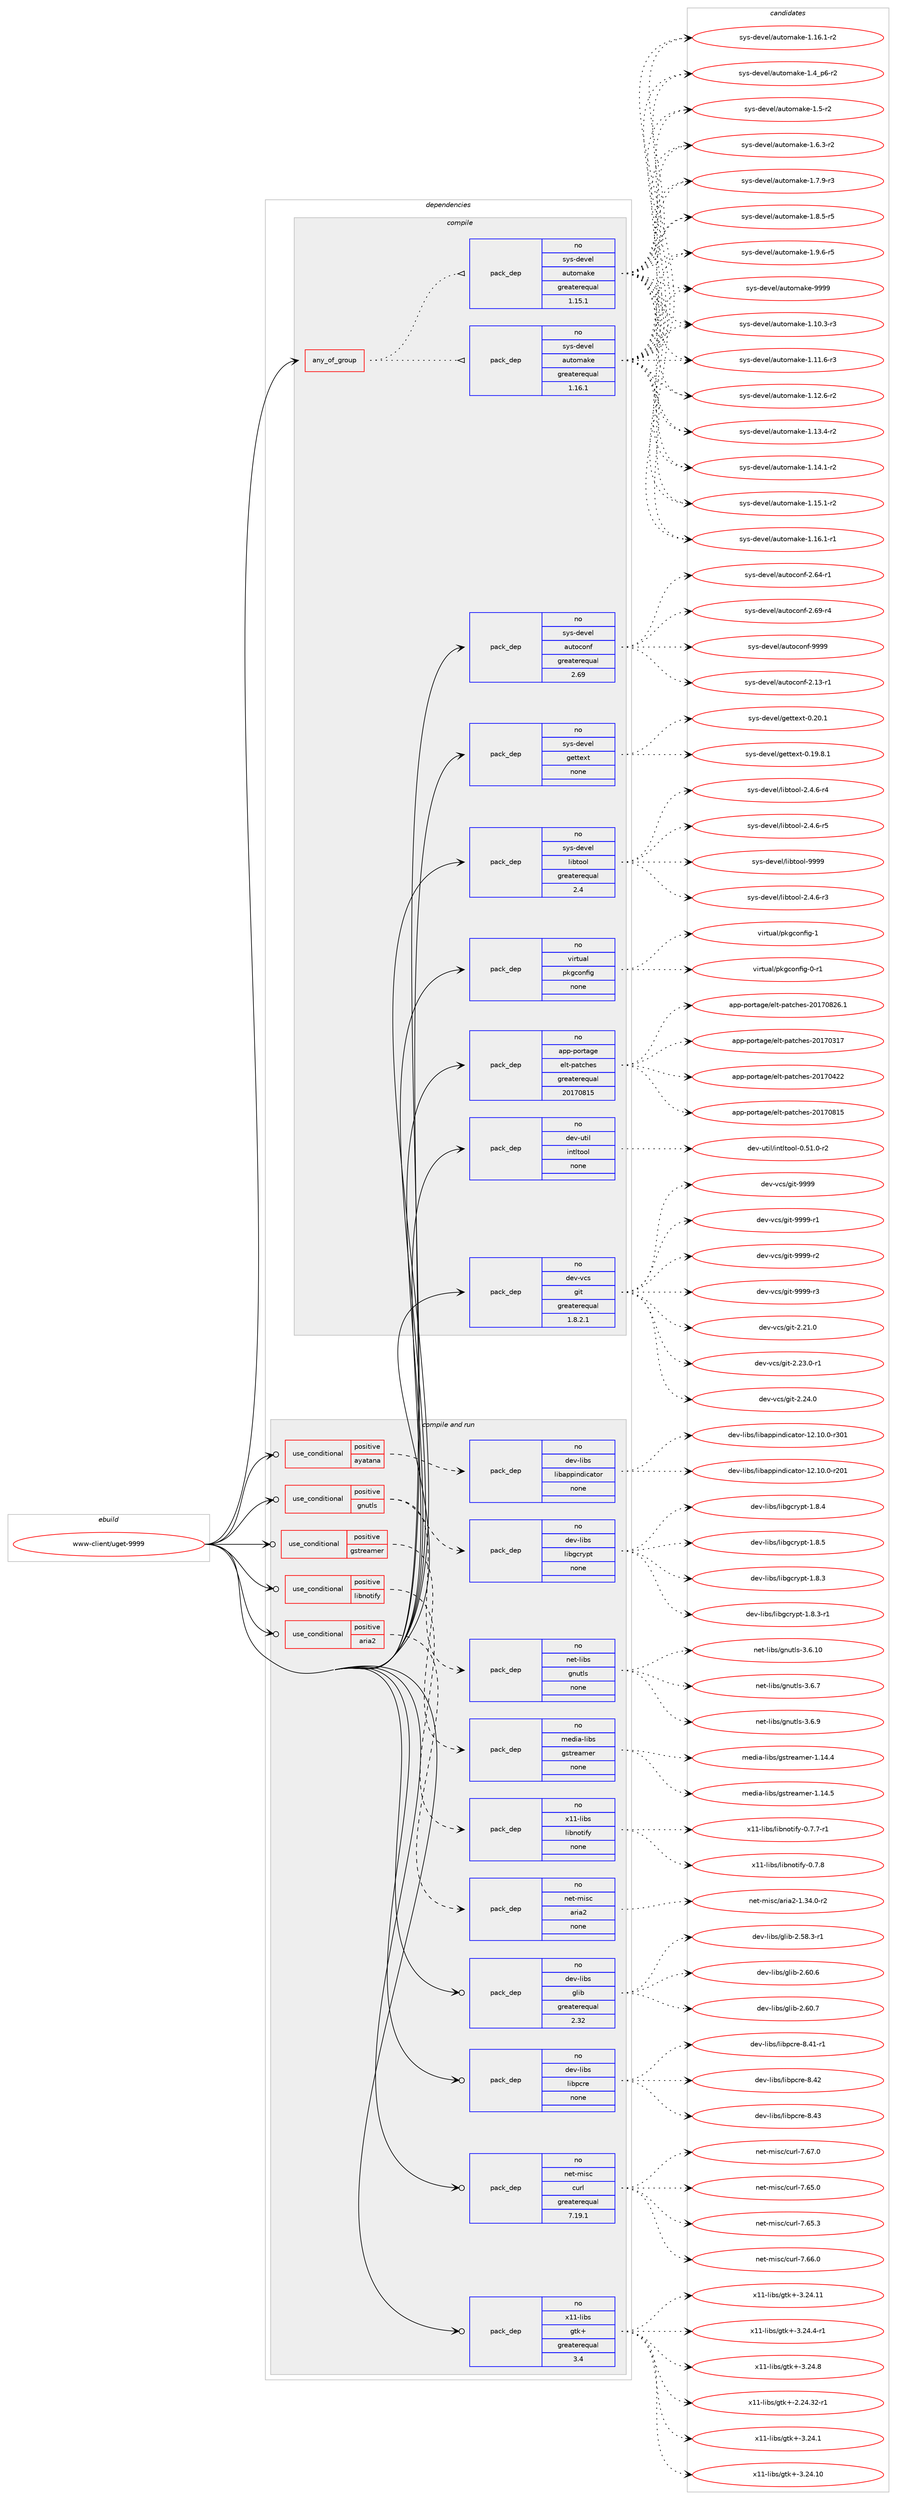 digraph prolog {

# *************
# Graph options
# *************

newrank=true;
concentrate=true;
compound=true;
graph [rankdir=LR,fontname=Helvetica,fontsize=10,ranksep=1.5];#, ranksep=2.5, nodesep=0.2];
edge  [arrowhead=vee];
node  [fontname=Helvetica,fontsize=10];

# **********
# The ebuild
# **********

subgraph cluster_leftcol {
color=gray;
rank=same;
label=<<i>ebuild</i>>;
id [label="www-client/uget-9999", color=red, width=4, href="../www-client/uget-9999.svg"];
}

# ****************
# The dependencies
# ****************

subgraph cluster_midcol {
color=gray;
label=<<i>dependencies</i>>;
subgraph cluster_compile {
fillcolor="#eeeeee";
style=filled;
label=<<i>compile</i>>;
subgraph any15789 {
dependency908771 [label=<<TABLE BORDER="0" CELLBORDER="1" CELLSPACING="0" CELLPADDING="4"><TR><TD CELLPADDING="10">any_of_group</TD></TR></TABLE>>, shape=none, color=red];subgraph pack674642 {
dependency908772 [label=<<TABLE BORDER="0" CELLBORDER="1" CELLSPACING="0" CELLPADDING="4" WIDTH="220"><TR><TD ROWSPAN="6" CELLPADDING="30">pack_dep</TD></TR><TR><TD WIDTH="110">no</TD></TR><TR><TD>sys-devel</TD></TR><TR><TD>automake</TD></TR><TR><TD>greaterequal</TD></TR><TR><TD>1.16.1</TD></TR></TABLE>>, shape=none, color=blue];
}
dependency908771:e -> dependency908772:w [weight=20,style="dotted",arrowhead="oinv"];
subgraph pack674643 {
dependency908773 [label=<<TABLE BORDER="0" CELLBORDER="1" CELLSPACING="0" CELLPADDING="4" WIDTH="220"><TR><TD ROWSPAN="6" CELLPADDING="30">pack_dep</TD></TR><TR><TD WIDTH="110">no</TD></TR><TR><TD>sys-devel</TD></TR><TR><TD>automake</TD></TR><TR><TD>greaterequal</TD></TR><TR><TD>1.15.1</TD></TR></TABLE>>, shape=none, color=blue];
}
dependency908771:e -> dependency908773:w [weight=20,style="dotted",arrowhead="oinv"];
}
id:e -> dependency908771:w [weight=20,style="solid",arrowhead="vee"];
subgraph pack674644 {
dependency908774 [label=<<TABLE BORDER="0" CELLBORDER="1" CELLSPACING="0" CELLPADDING="4" WIDTH="220"><TR><TD ROWSPAN="6" CELLPADDING="30">pack_dep</TD></TR><TR><TD WIDTH="110">no</TD></TR><TR><TD>app-portage</TD></TR><TR><TD>elt-patches</TD></TR><TR><TD>greaterequal</TD></TR><TR><TD>20170815</TD></TR></TABLE>>, shape=none, color=blue];
}
id:e -> dependency908774:w [weight=20,style="solid",arrowhead="vee"];
subgraph pack674645 {
dependency908775 [label=<<TABLE BORDER="0" CELLBORDER="1" CELLSPACING="0" CELLPADDING="4" WIDTH="220"><TR><TD ROWSPAN="6" CELLPADDING="30">pack_dep</TD></TR><TR><TD WIDTH="110">no</TD></TR><TR><TD>dev-util</TD></TR><TR><TD>intltool</TD></TR><TR><TD>none</TD></TR><TR><TD></TD></TR></TABLE>>, shape=none, color=blue];
}
id:e -> dependency908775:w [weight=20,style="solid",arrowhead="vee"];
subgraph pack674646 {
dependency908776 [label=<<TABLE BORDER="0" CELLBORDER="1" CELLSPACING="0" CELLPADDING="4" WIDTH="220"><TR><TD ROWSPAN="6" CELLPADDING="30">pack_dep</TD></TR><TR><TD WIDTH="110">no</TD></TR><TR><TD>dev-vcs</TD></TR><TR><TD>git</TD></TR><TR><TD>greaterequal</TD></TR><TR><TD>1.8.2.1</TD></TR></TABLE>>, shape=none, color=blue];
}
id:e -> dependency908776:w [weight=20,style="solid",arrowhead="vee"];
subgraph pack674647 {
dependency908777 [label=<<TABLE BORDER="0" CELLBORDER="1" CELLSPACING="0" CELLPADDING="4" WIDTH="220"><TR><TD ROWSPAN="6" CELLPADDING="30">pack_dep</TD></TR><TR><TD WIDTH="110">no</TD></TR><TR><TD>sys-devel</TD></TR><TR><TD>autoconf</TD></TR><TR><TD>greaterequal</TD></TR><TR><TD>2.69</TD></TR></TABLE>>, shape=none, color=blue];
}
id:e -> dependency908777:w [weight=20,style="solid",arrowhead="vee"];
subgraph pack674648 {
dependency908778 [label=<<TABLE BORDER="0" CELLBORDER="1" CELLSPACING="0" CELLPADDING="4" WIDTH="220"><TR><TD ROWSPAN="6" CELLPADDING="30">pack_dep</TD></TR><TR><TD WIDTH="110">no</TD></TR><TR><TD>sys-devel</TD></TR><TR><TD>gettext</TD></TR><TR><TD>none</TD></TR><TR><TD></TD></TR></TABLE>>, shape=none, color=blue];
}
id:e -> dependency908778:w [weight=20,style="solid",arrowhead="vee"];
subgraph pack674649 {
dependency908779 [label=<<TABLE BORDER="0" CELLBORDER="1" CELLSPACING="0" CELLPADDING="4" WIDTH="220"><TR><TD ROWSPAN="6" CELLPADDING="30">pack_dep</TD></TR><TR><TD WIDTH="110">no</TD></TR><TR><TD>sys-devel</TD></TR><TR><TD>libtool</TD></TR><TR><TD>greaterequal</TD></TR><TR><TD>2.4</TD></TR></TABLE>>, shape=none, color=blue];
}
id:e -> dependency908779:w [weight=20,style="solid",arrowhead="vee"];
subgraph pack674650 {
dependency908780 [label=<<TABLE BORDER="0" CELLBORDER="1" CELLSPACING="0" CELLPADDING="4" WIDTH="220"><TR><TD ROWSPAN="6" CELLPADDING="30">pack_dep</TD></TR><TR><TD WIDTH="110">no</TD></TR><TR><TD>virtual</TD></TR><TR><TD>pkgconfig</TD></TR><TR><TD>none</TD></TR><TR><TD></TD></TR></TABLE>>, shape=none, color=blue];
}
id:e -> dependency908780:w [weight=20,style="solid",arrowhead="vee"];
}
subgraph cluster_compileandrun {
fillcolor="#eeeeee";
style=filled;
label=<<i>compile and run</i>>;
subgraph cond217761 {
dependency908781 [label=<<TABLE BORDER="0" CELLBORDER="1" CELLSPACING="0" CELLPADDING="4"><TR><TD ROWSPAN="3" CELLPADDING="10">use_conditional</TD></TR><TR><TD>positive</TD></TR><TR><TD>aria2</TD></TR></TABLE>>, shape=none, color=red];
subgraph pack674651 {
dependency908782 [label=<<TABLE BORDER="0" CELLBORDER="1" CELLSPACING="0" CELLPADDING="4" WIDTH="220"><TR><TD ROWSPAN="6" CELLPADDING="30">pack_dep</TD></TR><TR><TD WIDTH="110">no</TD></TR><TR><TD>net-misc</TD></TR><TR><TD>aria2</TD></TR><TR><TD>none</TD></TR><TR><TD></TD></TR></TABLE>>, shape=none, color=blue];
}
dependency908781:e -> dependency908782:w [weight=20,style="dashed",arrowhead="vee"];
}
id:e -> dependency908781:w [weight=20,style="solid",arrowhead="odotvee"];
subgraph cond217762 {
dependency908783 [label=<<TABLE BORDER="0" CELLBORDER="1" CELLSPACING="0" CELLPADDING="4"><TR><TD ROWSPAN="3" CELLPADDING="10">use_conditional</TD></TR><TR><TD>positive</TD></TR><TR><TD>ayatana</TD></TR></TABLE>>, shape=none, color=red];
subgraph pack674652 {
dependency908784 [label=<<TABLE BORDER="0" CELLBORDER="1" CELLSPACING="0" CELLPADDING="4" WIDTH="220"><TR><TD ROWSPAN="6" CELLPADDING="30">pack_dep</TD></TR><TR><TD WIDTH="110">no</TD></TR><TR><TD>dev-libs</TD></TR><TR><TD>libappindicator</TD></TR><TR><TD>none</TD></TR><TR><TD></TD></TR></TABLE>>, shape=none, color=blue];
}
dependency908783:e -> dependency908784:w [weight=20,style="dashed",arrowhead="vee"];
}
id:e -> dependency908783:w [weight=20,style="solid",arrowhead="odotvee"];
subgraph cond217763 {
dependency908785 [label=<<TABLE BORDER="0" CELLBORDER="1" CELLSPACING="0" CELLPADDING="4"><TR><TD ROWSPAN="3" CELLPADDING="10">use_conditional</TD></TR><TR><TD>positive</TD></TR><TR><TD>gnutls</TD></TR></TABLE>>, shape=none, color=red];
subgraph pack674653 {
dependency908786 [label=<<TABLE BORDER="0" CELLBORDER="1" CELLSPACING="0" CELLPADDING="4" WIDTH="220"><TR><TD ROWSPAN="6" CELLPADDING="30">pack_dep</TD></TR><TR><TD WIDTH="110">no</TD></TR><TR><TD>net-libs</TD></TR><TR><TD>gnutls</TD></TR><TR><TD>none</TD></TR><TR><TD></TD></TR></TABLE>>, shape=none, color=blue];
}
dependency908785:e -> dependency908786:w [weight=20,style="dashed",arrowhead="vee"];
subgraph pack674654 {
dependency908787 [label=<<TABLE BORDER="0" CELLBORDER="1" CELLSPACING="0" CELLPADDING="4" WIDTH="220"><TR><TD ROWSPAN="6" CELLPADDING="30">pack_dep</TD></TR><TR><TD WIDTH="110">no</TD></TR><TR><TD>dev-libs</TD></TR><TR><TD>libgcrypt</TD></TR><TR><TD>none</TD></TR><TR><TD></TD></TR></TABLE>>, shape=none, color=blue];
}
dependency908785:e -> dependency908787:w [weight=20,style="dashed",arrowhead="vee"];
}
id:e -> dependency908785:w [weight=20,style="solid",arrowhead="odotvee"];
subgraph cond217764 {
dependency908788 [label=<<TABLE BORDER="0" CELLBORDER="1" CELLSPACING="0" CELLPADDING="4"><TR><TD ROWSPAN="3" CELLPADDING="10">use_conditional</TD></TR><TR><TD>positive</TD></TR><TR><TD>gstreamer</TD></TR></TABLE>>, shape=none, color=red];
subgraph pack674655 {
dependency908789 [label=<<TABLE BORDER="0" CELLBORDER="1" CELLSPACING="0" CELLPADDING="4" WIDTH="220"><TR><TD ROWSPAN="6" CELLPADDING="30">pack_dep</TD></TR><TR><TD WIDTH="110">no</TD></TR><TR><TD>media-libs</TD></TR><TR><TD>gstreamer</TD></TR><TR><TD>none</TD></TR><TR><TD></TD></TR></TABLE>>, shape=none, color=blue];
}
dependency908788:e -> dependency908789:w [weight=20,style="dashed",arrowhead="vee"];
}
id:e -> dependency908788:w [weight=20,style="solid",arrowhead="odotvee"];
subgraph cond217765 {
dependency908790 [label=<<TABLE BORDER="0" CELLBORDER="1" CELLSPACING="0" CELLPADDING="4"><TR><TD ROWSPAN="3" CELLPADDING="10">use_conditional</TD></TR><TR><TD>positive</TD></TR><TR><TD>libnotify</TD></TR></TABLE>>, shape=none, color=red];
subgraph pack674656 {
dependency908791 [label=<<TABLE BORDER="0" CELLBORDER="1" CELLSPACING="0" CELLPADDING="4" WIDTH="220"><TR><TD ROWSPAN="6" CELLPADDING="30">pack_dep</TD></TR><TR><TD WIDTH="110">no</TD></TR><TR><TD>x11-libs</TD></TR><TR><TD>libnotify</TD></TR><TR><TD>none</TD></TR><TR><TD></TD></TR></TABLE>>, shape=none, color=blue];
}
dependency908790:e -> dependency908791:w [weight=20,style="dashed",arrowhead="vee"];
}
id:e -> dependency908790:w [weight=20,style="solid",arrowhead="odotvee"];
subgraph pack674657 {
dependency908792 [label=<<TABLE BORDER="0" CELLBORDER="1" CELLSPACING="0" CELLPADDING="4" WIDTH="220"><TR><TD ROWSPAN="6" CELLPADDING="30">pack_dep</TD></TR><TR><TD WIDTH="110">no</TD></TR><TR><TD>dev-libs</TD></TR><TR><TD>glib</TD></TR><TR><TD>greaterequal</TD></TR><TR><TD>2.32</TD></TR></TABLE>>, shape=none, color=blue];
}
id:e -> dependency908792:w [weight=20,style="solid",arrowhead="odotvee"];
subgraph pack674658 {
dependency908793 [label=<<TABLE BORDER="0" CELLBORDER="1" CELLSPACING="0" CELLPADDING="4" WIDTH="220"><TR><TD ROWSPAN="6" CELLPADDING="30">pack_dep</TD></TR><TR><TD WIDTH="110">no</TD></TR><TR><TD>dev-libs</TD></TR><TR><TD>libpcre</TD></TR><TR><TD>none</TD></TR><TR><TD></TD></TR></TABLE>>, shape=none, color=blue];
}
id:e -> dependency908793:w [weight=20,style="solid",arrowhead="odotvee"];
subgraph pack674659 {
dependency908794 [label=<<TABLE BORDER="0" CELLBORDER="1" CELLSPACING="0" CELLPADDING="4" WIDTH="220"><TR><TD ROWSPAN="6" CELLPADDING="30">pack_dep</TD></TR><TR><TD WIDTH="110">no</TD></TR><TR><TD>net-misc</TD></TR><TR><TD>curl</TD></TR><TR><TD>greaterequal</TD></TR><TR><TD>7.19.1</TD></TR></TABLE>>, shape=none, color=blue];
}
id:e -> dependency908794:w [weight=20,style="solid",arrowhead="odotvee"];
subgraph pack674660 {
dependency908795 [label=<<TABLE BORDER="0" CELLBORDER="1" CELLSPACING="0" CELLPADDING="4" WIDTH="220"><TR><TD ROWSPAN="6" CELLPADDING="30">pack_dep</TD></TR><TR><TD WIDTH="110">no</TD></TR><TR><TD>x11-libs</TD></TR><TR><TD>gtk+</TD></TR><TR><TD>greaterequal</TD></TR><TR><TD>3.4</TD></TR></TABLE>>, shape=none, color=blue];
}
id:e -> dependency908795:w [weight=20,style="solid",arrowhead="odotvee"];
}
subgraph cluster_run {
fillcolor="#eeeeee";
style=filled;
label=<<i>run</i>>;
}
}

# **************
# The candidates
# **************

subgraph cluster_choices {
rank=same;
color=gray;
label=<<i>candidates</i>>;

subgraph choice674642 {
color=black;
nodesep=1;
choice11512111545100101118101108479711711611110997107101454946494846514511451 [label="sys-devel/automake-1.10.3-r3", color=red, width=4,href="../sys-devel/automake-1.10.3-r3.svg"];
choice11512111545100101118101108479711711611110997107101454946494946544511451 [label="sys-devel/automake-1.11.6-r3", color=red, width=4,href="../sys-devel/automake-1.11.6-r3.svg"];
choice11512111545100101118101108479711711611110997107101454946495046544511450 [label="sys-devel/automake-1.12.6-r2", color=red, width=4,href="../sys-devel/automake-1.12.6-r2.svg"];
choice11512111545100101118101108479711711611110997107101454946495146524511450 [label="sys-devel/automake-1.13.4-r2", color=red, width=4,href="../sys-devel/automake-1.13.4-r2.svg"];
choice11512111545100101118101108479711711611110997107101454946495246494511450 [label="sys-devel/automake-1.14.1-r2", color=red, width=4,href="../sys-devel/automake-1.14.1-r2.svg"];
choice11512111545100101118101108479711711611110997107101454946495346494511450 [label="sys-devel/automake-1.15.1-r2", color=red, width=4,href="../sys-devel/automake-1.15.1-r2.svg"];
choice11512111545100101118101108479711711611110997107101454946495446494511449 [label="sys-devel/automake-1.16.1-r1", color=red, width=4,href="../sys-devel/automake-1.16.1-r1.svg"];
choice11512111545100101118101108479711711611110997107101454946495446494511450 [label="sys-devel/automake-1.16.1-r2", color=red, width=4,href="../sys-devel/automake-1.16.1-r2.svg"];
choice115121115451001011181011084797117116111109971071014549465295112544511450 [label="sys-devel/automake-1.4_p6-r2", color=red, width=4,href="../sys-devel/automake-1.4_p6-r2.svg"];
choice11512111545100101118101108479711711611110997107101454946534511450 [label="sys-devel/automake-1.5-r2", color=red, width=4,href="../sys-devel/automake-1.5-r2.svg"];
choice115121115451001011181011084797117116111109971071014549465446514511450 [label="sys-devel/automake-1.6.3-r2", color=red, width=4,href="../sys-devel/automake-1.6.3-r2.svg"];
choice115121115451001011181011084797117116111109971071014549465546574511451 [label="sys-devel/automake-1.7.9-r3", color=red, width=4,href="../sys-devel/automake-1.7.9-r3.svg"];
choice115121115451001011181011084797117116111109971071014549465646534511453 [label="sys-devel/automake-1.8.5-r5", color=red, width=4,href="../sys-devel/automake-1.8.5-r5.svg"];
choice115121115451001011181011084797117116111109971071014549465746544511453 [label="sys-devel/automake-1.9.6-r5", color=red, width=4,href="../sys-devel/automake-1.9.6-r5.svg"];
choice115121115451001011181011084797117116111109971071014557575757 [label="sys-devel/automake-9999", color=red, width=4,href="../sys-devel/automake-9999.svg"];
dependency908772:e -> choice11512111545100101118101108479711711611110997107101454946494846514511451:w [style=dotted,weight="100"];
dependency908772:e -> choice11512111545100101118101108479711711611110997107101454946494946544511451:w [style=dotted,weight="100"];
dependency908772:e -> choice11512111545100101118101108479711711611110997107101454946495046544511450:w [style=dotted,weight="100"];
dependency908772:e -> choice11512111545100101118101108479711711611110997107101454946495146524511450:w [style=dotted,weight="100"];
dependency908772:e -> choice11512111545100101118101108479711711611110997107101454946495246494511450:w [style=dotted,weight="100"];
dependency908772:e -> choice11512111545100101118101108479711711611110997107101454946495346494511450:w [style=dotted,weight="100"];
dependency908772:e -> choice11512111545100101118101108479711711611110997107101454946495446494511449:w [style=dotted,weight="100"];
dependency908772:e -> choice11512111545100101118101108479711711611110997107101454946495446494511450:w [style=dotted,weight="100"];
dependency908772:e -> choice115121115451001011181011084797117116111109971071014549465295112544511450:w [style=dotted,weight="100"];
dependency908772:e -> choice11512111545100101118101108479711711611110997107101454946534511450:w [style=dotted,weight="100"];
dependency908772:e -> choice115121115451001011181011084797117116111109971071014549465446514511450:w [style=dotted,weight="100"];
dependency908772:e -> choice115121115451001011181011084797117116111109971071014549465546574511451:w [style=dotted,weight="100"];
dependency908772:e -> choice115121115451001011181011084797117116111109971071014549465646534511453:w [style=dotted,weight="100"];
dependency908772:e -> choice115121115451001011181011084797117116111109971071014549465746544511453:w [style=dotted,weight="100"];
dependency908772:e -> choice115121115451001011181011084797117116111109971071014557575757:w [style=dotted,weight="100"];
}
subgraph choice674643 {
color=black;
nodesep=1;
choice11512111545100101118101108479711711611110997107101454946494846514511451 [label="sys-devel/automake-1.10.3-r3", color=red, width=4,href="../sys-devel/automake-1.10.3-r3.svg"];
choice11512111545100101118101108479711711611110997107101454946494946544511451 [label="sys-devel/automake-1.11.6-r3", color=red, width=4,href="../sys-devel/automake-1.11.6-r3.svg"];
choice11512111545100101118101108479711711611110997107101454946495046544511450 [label="sys-devel/automake-1.12.6-r2", color=red, width=4,href="../sys-devel/automake-1.12.6-r2.svg"];
choice11512111545100101118101108479711711611110997107101454946495146524511450 [label="sys-devel/automake-1.13.4-r2", color=red, width=4,href="../sys-devel/automake-1.13.4-r2.svg"];
choice11512111545100101118101108479711711611110997107101454946495246494511450 [label="sys-devel/automake-1.14.1-r2", color=red, width=4,href="../sys-devel/automake-1.14.1-r2.svg"];
choice11512111545100101118101108479711711611110997107101454946495346494511450 [label="sys-devel/automake-1.15.1-r2", color=red, width=4,href="../sys-devel/automake-1.15.1-r2.svg"];
choice11512111545100101118101108479711711611110997107101454946495446494511449 [label="sys-devel/automake-1.16.1-r1", color=red, width=4,href="../sys-devel/automake-1.16.1-r1.svg"];
choice11512111545100101118101108479711711611110997107101454946495446494511450 [label="sys-devel/automake-1.16.1-r2", color=red, width=4,href="../sys-devel/automake-1.16.1-r2.svg"];
choice115121115451001011181011084797117116111109971071014549465295112544511450 [label="sys-devel/automake-1.4_p6-r2", color=red, width=4,href="../sys-devel/automake-1.4_p6-r2.svg"];
choice11512111545100101118101108479711711611110997107101454946534511450 [label="sys-devel/automake-1.5-r2", color=red, width=4,href="../sys-devel/automake-1.5-r2.svg"];
choice115121115451001011181011084797117116111109971071014549465446514511450 [label="sys-devel/automake-1.6.3-r2", color=red, width=4,href="../sys-devel/automake-1.6.3-r2.svg"];
choice115121115451001011181011084797117116111109971071014549465546574511451 [label="sys-devel/automake-1.7.9-r3", color=red, width=4,href="../sys-devel/automake-1.7.9-r3.svg"];
choice115121115451001011181011084797117116111109971071014549465646534511453 [label="sys-devel/automake-1.8.5-r5", color=red, width=4,href="../sys-devel/automake-1.8.5-r5.svg"];
choice115121115451001011181011084797117116111109971071014549465746544511453 [label="sys-devel/automake-1.9.6-r5", color=red, width=4,href="../sys-devel/automake-1.9.6-r5.svg"];
choice115121115451001011181011084797117116111109971071014557575757 [label="sys-devel/automake-9999", color=red, width=4,href="../sys-devel/automake-9999.svg"];
dependency908773:e -> choice11512111545100101118101108479711711611110997107101454946494846514511451:w [style=dotted,weight="100"];
dependency908773:e -> choice11512111545100101118101108479711711611110997107101454946494946544511451:w [style=dotted,weight="100"];
dependency908773:e -> choice11512111545100101118101108479711711611110997107101454946495046544511450:w [style=dotted,weight="100"];
dependency908773:e -> choice11512111545100101118101108479711711611110997107101454946495146524511450:w [style=dotted,weight="100"];
dependency908773:e -> choice11512111545100101118101108479711711611110997107101454946495246494511450:w [style=dotted,weight="100"];
dependency908773:e -> choice11512111545100101118101108479711711611110997107101454946495346494511450:w [style=dotted,weight="100"];
dependency908773:e -> choice11512111545100101118101108479711711611110997107101454946495446494511449:w [style=dotted,weight="100"];
dependency908773:e -> choice11512111545100101118101108479711711611110997107101454946495446494511450:w [style=dotted,weight="100"];
dependency908773:e -> choice115121115451001011181011084797117116111109971071014549465295112544511450:w [style=dotted,weight="100"];
dependency908773:e -> choice11512111545100101118101108479711711611110997107101454946534511450:w [style=dotted,weight="100"];
dependency908773:e -> choice115121115451001011181011084797117116111109971071014549465446514511450:w [style=dotted,weight="100"];
dependency908773:e -> choice115121115451001011181011084797117116111109971071014549465546574511451:w [style=dotted,weight="100"];
dependency908773:e -> choice115121115451001011181011084797117116111109971071014549465646534511453:w [style=dotted,weight="100"];
dependency908773:e -> choice115121115451001011181011084797117116111109971071014549465746544511453:w [style=dotted,weight="100"];
dependency908773:e -> choice115121115451001011181011084797117116111109971071014557575757:w [style=dotted,weight="100"];
}
subgraph choice674644 {
color=black;
nodesep=1;
choice97112112451121111141169710310147101108116451129711699104101115455048495548514955 [label="app-portage/elt-patches-20170317", color=red, width=4,href="../app-portage/elt-patches-20170317.svg"];
choice97112112451121111141169710310147101108116451129711699104101115455048495548525050 [label="app-portage/elt-patches-20170422", color=red, width=4,href="../app-portage/elt-patches-20170422.svg"];
choice97112112451121111141169710310147101108116451129711699104101115455048495548564953 [label="app-portage/elt-patches-20170815", color=red, width=4,href="../app-portage/elt-patches-20170815.svg"];
choice971121124511211111411697103101471011081164511297116991041011154550484955485650544649 [label="app-portage/elt-patches-20170826.1", color=red, width=4,href="../app-portage/elt-patches-20170826.1.svg"];
dependency908774:e -> choice97112112451121111141169710310147101108116451129711699104101115455048495548514955:w [style=dotted,weight="100"];
dependency908774:e -> choice97112112451121111141169710310147101108116451129711699104101115455048495548525050:w [style=dotted,weight="100"];
dependency908774:e -> choice97112112451121111141169710310147101108116451129711699104101115455048495548564953:w [style=dotted,weight="100"];
dependency908774:e -> choice971121124511211111411697103101471011081164511297116991041011154550484955485650544649:w [style=dotted,weight="100"];
}
subgraph choice674645 {
color=black;
nodesep=1;
choice1001011184511711610510847105110116108116111111108454846534946484511450 [label="dev-util/intltool-0.51.0-r2", color=red, width=4,href="../dev-util/intltool-0.51.0-r2.svg"];
dependency908775:e -> choice1001011184511711610510847105110116108116111111108454846534946484511450:w [style=dotted,weight="100"];
}
subgraph choice674646 {
color=black;
nodesep=1;
choice10010111845118991154710310511645504650494648 [label="dev-vcs/git-2.21.0", color=red, width=4,href="../dev-vcs/git-2.21.0.svg"];
choice100101118451189911547103105116455046505146484511449 [label="dev-vcs/git-2.23.0-r1", color=red, width=4,href="../dev-vcs/git-2.23.0-r1.svg"];
choice10010111845118991154710310511645504650524648 [label="dev-vcs/git-2.24.0", color=red, width=4,href="../dev-vcs/git-2.24.0.svg"];
choice1001011184511899115471031051164557575757 [label="dev-vcs/git-9999", color=red, width=4,href="../dev-vcs/git-9999.svg"];
choice10010111845118991154710310511645575757574511449 [label="dev-vcs/git-9999-r1", color=red, width=4,href="../dev-vcs/git-9999-r1.svg"];
choice10010111845118991154710310511645575757574511450 [label="dev-vcs/git-9999-r2", color=red, width=4,href="../dev-vcs/git-9999-r2.svg"];
choice10010111845118991154710310511645575757574511451 [label="dev-vcs/git-9999-r3", color=red, width=4,href="../dev-vcs/git-9999-r3.svg"];
dependency908776:e -> choice10010111845118991154710310511645504650494648:w [style=dotted,weight="100"];
dependency908776:e -> choice100101118451189911547103105116455046505146484511449:w [style=dotted,weight="100"];
dependency908776:e -> choice10010111845118991154710310511645504650524648:w [style=dotted,weight="100"];
dependency908776:e -> choice1001011184511899115471031051164557575757:w [style=dotted,weight="100"];
dependency908776:e -> choice10010111845118991154710310511645575757574511449:w [style=dotted,weight="100"];
dependency908776:e -> choice10010111845118991154710310511645575757574511450:w [style=dotted,weight="100"];
dependency908776:e -> choice10010111845118991154710310511645575757574511451:w [style=dotted,weight="100"];
}
subgraph choice674647 {
color=black;
nodesep=1;
choice1151211154510010111810110847971171161119911111010245504649514511449 [label="sys-devel/autoconf-2.13-r1", color=red, width=4,href="../sys-devel/autoconf-2.13-r1.svg"];
choice1151211154510010111810110847971171161119911111010245504654524511449 [label="sys-devel/autoconf-2.64-r1", color=red, width=4,href="../sys-devel/autoconf-2.64-r1.svg"];
choice1151211154510010111810110847971171161119911111010245504654574511452 [label="sys-devel/autoconf-2.69-r4", color=red, width=4,href="../sys-devel/autoconf-2.69-r4.svg"];
choice115121115451001011181011084797117116111991111101024557575757 [label="sys-devel/autoconf-9999", color=red, width=4,href="../sys-devel/autoconf-9999.svg"];
dependency908777:e -> choice1151211154510010111810110847971171161119911111010245504649514511449:w [style=dotted,weight="100"];
dependency908777:e -> choice1151211154510010111810110847971171161119911111010245504654524511449:w [style=dotted,weight="100"];
dependency908777:e -> choice1151211154510010111810110847971171161119911111010245504654574511452:w [style=dotted,weight="100"];
dependency908777:e -> choice115121115451001011181011084797117116111991111101024557575757:w [style=dotted,weight="100"];
}
subgraph choice674648 {
color=black;
nodesep=1;
choice1151211154510010111810110847103101116116101120116454846495746564649 [label="sys-devel/gettext-0.19.8.1", color=red, width=4,href="../sys-devel/gettext-0.19.8.1.svg"];
choice115121115451001011181011084710310111611610112011645484650484649 [label="sys-devel/gettext-0.20.1", color=red, width=4,href="../sys-devel/gettext-0.20.1.svg"];
dependency908778:e -> choice1151211154510010111810110847103101116116101120116454846495746564649:w [style=dotted,weight="100"];
dependency908778:e -> choice115121115451001011181011084710310111611610112011645484650484649:w [style=dotted,weight="100"];
}
subgraph choice674649 {
color=black;
nodesep=1;
choice1151211154510010111810110847108105981161111111084550465246544511451 [label="sys-devel/libtool-2.4.6-r3", color=red, width=4,href="../sys-devel/libtool-2.4.6-r3.svg"];
choice1151211154510010111810110847108105981161111111084550465246544511452 [label="sys-devel/libtool-2.4.6-r4", color=red, width=4,href="../sys-devel/libtool-2.4.6-r4.svg"];
choice1151211154510010111810110847108105981161111111084550465246544511453 [label="sys-devel/libtool-2.4.6-r5", color=red, width=4,href="../sys-devel/libtool-2.4.6-r5.svg"];
choice1151211154510010111810110847108105981161111111084557575757 [label="sys-devel/libtool-9999", color=red, width=4,href="../sys-devel/libtool-9999.svg"];
dependency908779:e -> choice1151211154510010111810110847108105981161111111084550465246544511451:w [style=dotted,weight="100"];
dependency908779:e -> choice1151211154510010111810110847108105981161111111084550465246544511452:w [style=dotted,weight="100"];
dependency908779:e -> choice1151211154510010111810110847108105981161111111084550465246544511453:w [style=dotted,weight="100"];
dependency908779:e -> choice1151211154510010111810110847108105981161111111084557575757:w [style=dotted,weight="100"];
}
subgraph choice674650 {
color=black;
nodesep=1;
choice11810511411611797108471121071039911111010210510345484511449 [label="virtual/pkgconfig-0-r1", color=red, width=4,href="../virtual/pkgconfig-0-r1.svg"];
choice1181051141161179710847112107103991111101021051034549 [label="virtual/pkgconfig-1", color=red, width=4,href="../virtual/pkgconfig-1.svg"];
dependency908780:e -> choice11810511411611797108471121071039911111010210510345484511449:w [style=dotted,weight="100"];
dependency908780:e -> choice1181051141161179710847112107103991111101021051034549:w [style=dotted,weight="100"];
}
subgraph choice674651 {
color=black;
nodesep=1;
choice110101116451091051159947971141059750454946515246484511450 [label="net-misc/aria2-1.34.0-r2", color=red, width=4,href="../net-misc/aria2-1.34.0-r2.svg"];
dependency908782:e -> choice110101116451091051159947971141059750454946515246484511450:w [style=dotted,weight="100"];
}
subgraph choice674652 {
color=black;
nodesep=1;
choice10010111845108105981154710810598971121121051101001059997116111114454950464948464845114504849 [label="dev-libs/libappindicator-12.10.0-r201", color=red, width=4,href="../dev-libs/libappindicator-12.10.0-r201.svg"];
choice10010111845108105981154710810598971121121051101001059997116111114454950464948464845114514849 [label="dev-libs/libappindicator-12.10.0-r301", color=red, width=4,href="../dev-libs/libappindicator-12.10.0-r301.svg"];
dependency908784:e -> choice10010111845108105981154710810598971121121051101001059997116111114454950464948464845114504849:w [style=dotted,weight="100"];
dependency908784:e -> choice10010111845108105981154710810598971121121051101001059997116111114454950464948464845114514849:w [style=dotted,weight="100"];
}
subgraph choice674653 {
color=black;
nodesep=1;
choice11010111645108105981154710311011711610811545514654464948 [label="net-libs/gnutls-3.6.10", color=red, width=4,href="../net-libs/gnutls-3.6.10.svg"];
choice110101116451081059811547103110117116108115455146544655 [label="net-libs/gnutls-3.6.7", color=red, width=4,href="../net-libs/gnutls-3.6.7.svg"];
choice110101116451081059811547103110117116108115455146544657 [label="net-libs/gnutls-3.6.9", color=red, width=4,href="../net-libs/gnutls-3.6.9.svg"];
dependency908786:e -> choice11010111645108105981154710311011711610811545514654464948:w [style=dotted,weight="100"];
dependency908786:e -> choice110101116451081059811547103110117116108115455146544655:w [style=dotted,weight="100"];
dependency908786:e -> choice110101116451081059811547103110117116108115455146544657:w [style=dotted,weight="100"];
}
subgraph choice674654 {
color=black;
nodesep=1;
choice1001011184510810598115471081059810399114121112116454946564651 [label="dev-libs/libgcrypt-1.8.3", color=red, width=4,href="../dev-libs/libgcrypt-1.8.3.svg"];
choice10010111845108105981154710810598103991141211121164549465646514511449 [label="dev-libs/libgcrypt-1.8.3-r1", color=red, width=4,href="../dev-libs/libgcrypt-1.8.3-r1.svg"];
choice1001011184510810598115471081059810399114121112116454946564652 [label="dev-libs/libgcrypt-1.8.4", color=red, width=4,href="../dev-libs/libgcrypt-1.8.4.svg"];
choice1001011184510810598115471081059810399114121112116454946564653 [label="dev-libs/libgcrypt-1.8.5", color=red, width=4,href="../dev-libs/libgcrypt-1.8.5.svg"];
dependency908787:e -> choice1001011184510810598115471081059810399114121112116454946564651:w [style=dotted,weight="100"];
dependency908787:e -> choice10010111845108105981154710810598103991141211121164549465646514511449:w [style=dotted,weight="100"];
dependency908787:e -> choice1001011184510810598115471081059810399114121112116454946564652:w [style=dotted,weight="100"];
dependency908787:e -> choice1001011184510810598115471081059810399114121112116454946564653:w [style=dotted,weight="100"];
}
subgraph choice674655 {
color=black;
nodesep=1;
choice109101100105974510810598115471031151161141019710910111445494649524652 [label="media-libs/gstreamer-1.14.4", color=red, width=4,href="../media-libs/gstreamer-1.14.4.svg"];
choice109101100105974510810598115471031151161141019710910111445494649524653 [label="media-libs/gstreamer-1.14.5", color=red, width=4,href="../media-libs/gstreamer-1.14.5.svg"];
dependency908789:e -> choice109101100105974510810598115471031151161141019710910111445494649524652:w [style=dotted,weight="100"];
dependency908789:e -> choice109101100105974510810598115471031151161141019710910111445494649524653:w [style=dotted,weight="100"];
}
subgraph choice674656 {
color=black;
nodesep=1;
choice1204949451081059811547108105981101111161051021214548465546554511449 [label="x11-libs/libnotify-0.7.7-r1", color=red, width=4,href="../x11-libs/libnotify-0.7.7-r1.svg"];
choice120494945108105981154710810598110111116105102121454846554656 [label="x11-libs/libnotify-0.7.8", color=red, width=4,href="../x11-libs/libnotify-0.7.8.svg"];
dependency908791:e -> choice1204949451081059811547108105981101111161051021214548465546554511449:w [style=dotted,weight="100"];
dependency908791:e -> choice120494945108105981154710810598110111116105102121454846554656:w [style=dotted,weight="100"];
}
subgraph choice674657 {
color=black;
nodesep=1;
choice10010111845108105981154710310810598455046535646514511449 [label="dev-libs/glib-2.58.3-r1", color=red, width=4,href="../dev-libs/glib-2.58.3-r1.svg"];
choice1001011184510810598115471031081059845504654484654 [label="dev-libs/glib-2.60.6", color=red, width=4,href="../dev-libs/glib-2.60.6.svg"];
choice1001011184510810598115471031081059845504654484655 [label="dev-libs/glib-2.60.7", color=red, width=4,href="../dev-libs/glib-2.60.7.svg"];
dependency908792:e -> choice10010111845108105981154710310810598455046535646514511449:w [style=dotted,weight="100"];
dependency908792:e -> choice1001011184510810598115471031081059845504654484654:w [style=dotted,weight="100"];
dependency908792:e -> choice1001011184510810598115471031081059845504654484655:w [style=dotted,weight="100"];
}
subgraph choice674658 {
color=black;
nodesep=1;
choice100101118451081059811547108105981129911410145564652494511449 [label="dev-libs/libpcre-8.41-r1", color=red, width=4,href="../dev-libs/libpcre-8.41-r1.svg"];
choice10010111845108105981154710810598112991141014556465250 [label="dev-libs/libpcre-8.42", color=red, width=4,href="../dev-libs/libpcre-8.42.svg"];
choice10010111845108105981154710810598112991141014556465251 [label="dev-libs/libpcre-8.43", color=red, width=4,href="../dev-libs/libpcre-8.43.svg"];
dependency908793:e -> choice100101118451081059811547108105981129911410145564652494511449:w [style=dotted,weight="100"];
dependency908793:e -> choice10010111845108105981154710810598112991141014556465250:w [style=dotted,weight="100"];
dependency908793:e -> choice10010111845108105981154710810598112991141014556465251:w [style=dotted,weight="100"];
}
subgraph choice674659 {
color=black;
nodesep=1;
choice1101011164510910511599479911711410845554654534648 [label="net-misc/curl-7.65.0", color=red, width=4,href="../net-misc/curl-7.65.0.svg"];
choice1101011164510910511599479911711410845554654534651 [label="net-misc/curl-7.65.3", color=red, width=4,href="../net-misc/curl-7.65.3.svg"];
choice1101011164510910511599479911711410845554654544648 [label="net-misc/curl-7.66.0", color=red, width=4,href="../net-misc/curl-7.66.0.svg"];
choice1101011164510910511599479911711410845554654554648 [label="net-misc/curl-7.67.0", color=red, width=4,href="../net-misc/curl-7.67.0.svg"];
dependency908794:e -> choice1101011164510910511599479911711410845554654534648:w [style=dotted,weight="100"];
dependency908794:e -> choice1101011164510910511599479911711410845554654534651:w [style=dotted,weight="100"];
dependency908794:e -> choice1101011164510910511599479911711410845554654544648:w [style=dotted,weight="100"];
dependency908794:e -> choice1101011164510910511599479911711410845554654554648:w [style=dotted,weight="100"];
}
subgraph choice674660 {
color=black;
nodesep=1;
choice12049494510810598115471031161074345504650524651504511449 [label="x11-libs/gtk+-2.24.32-r1", color=red, width=4,href="../x11-libs/gtk+-2.24.32-r1.svg"];
choice12049494510810598115471031161074345514650524649 [label="x11-libs/gtk+-3.24.1", color=red, width=4,href="../x11-libs/gtk+-3.24.1.svg"];
choice1204949451081059811547103116107434551465052464948 [label="x11-libs/gtk+-3.24.10", color=red, width=4,href="../x11-libs/gtk+-3.24.10.svg"];
choice1204949451081059811547103116107434551465052464949 [label="x11-libs/gtk+-3.24.11", color=red, width=4,href="../x11-libs/gtk+-3.24.11.svg"];
choice120494945108105981154710311610743455146505246524511449 [label="x11-libs/gtk+-3.24.4-r1", color=red, width=4,href="../x11-libs/gtk+-3.24.4-r1.svg"];
choice12049494510810598115471031161074345514650524656 [label="x11-libs/gtk+-3.24.8", color=red, width=4,href="../x11-libs/gtk+-3.24.8.svg"];
dependency908795:e -> choice12049494510810598115471031161074345504650524651504511449:w [style=dotted,weight="100"];
dependency908795:e -> choice12049494510810598115471031161074345514650524649:w [style=dotted,weight="100"];
dependency908795:e -> choice1204949451081059811547103116107434551465052464948:w [style=dotted,weight="100"];
dependency908795:e -> choice1204949451081059811547103116107434551465052464949:w [style=dotted,weight="100"];
dependency908795:e -> choice120494945108105981154710311610743455146505246524511449:w [style=dotted,weight="100"];
dependency908795:e -> choice12049494510810598115471031161074345514650524656:w [style=dotted,weight="100"];
}
}

}

